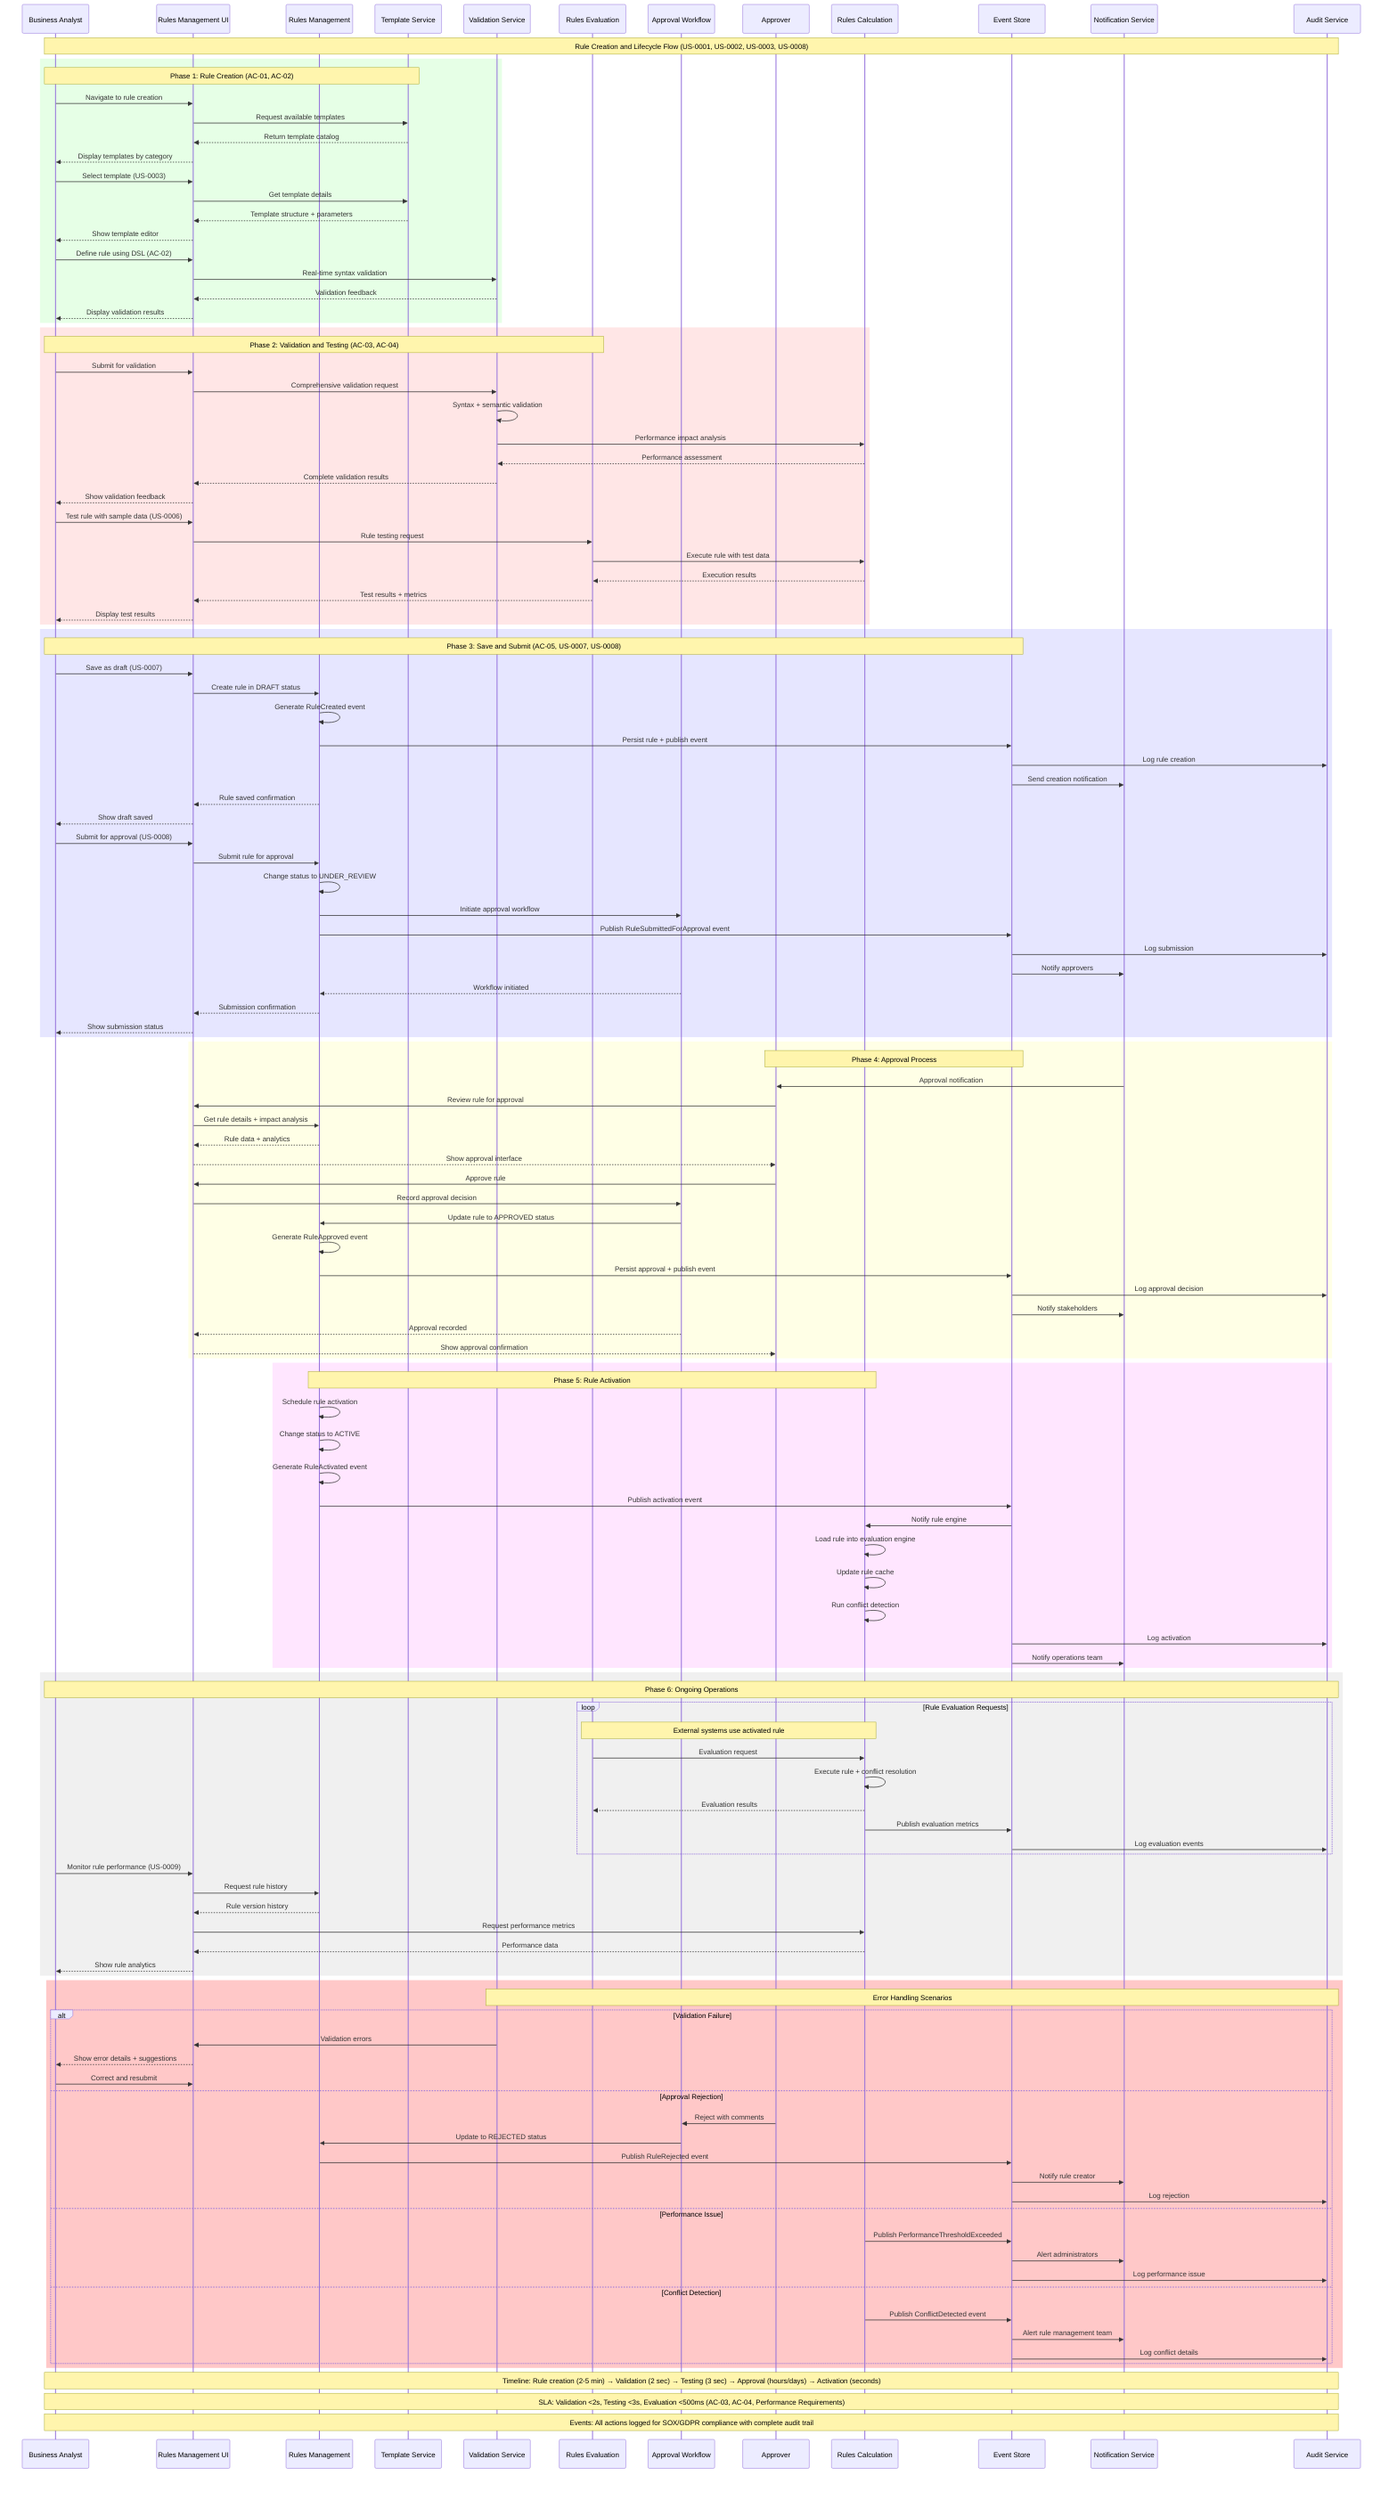 sequenceDiagram
    participant BA as Business Analyst
    participant UI as Rules Management UI
    participant RM as Rules Management
    participant TS as Template Service
    participant VS as Validation Service
    participant RE as Rules Evaluation
    participant WF as Approval Workflow
    participant AP as Approver
    participant RC as Rules Calculation
    participant ES as Event Store
    participant NS as Notification Service
    participant AUDIT as Audit Service
    
    Note over BA,AUDIT: Rule Creation and Lifecycle Flow (US-0001, US-0002, US-0003, US-0008)
    
    %% Rule Creation Phase
    rect rgb(230, 255, 230)
        Note over BA,TS: Phase 1: Rule Creation (AC-01, AC-02)
        BA->>UI: Navigate to rule creation
        UI->>TS: Request available templates
        TS-->>UI: Return template catalog
        UI-->>BA: Display templates by category
        
        BA->>UI: Select template (US-0003)
        UI->>TS: Get template details
        TS-->>UI: Template structure + parameters
        UI-->>BA: Show template editor
        
        BA->>UI: Define rule using DSL (AC-02)
        UI->>VS: Real-time syntax validation
        VS-->>UI: Validation feedback
        UI-->>BA: Display validation results
    end
    
    %% Validation and Testing Phase
    rect rgb(255, 230, 230)
        Note over BA,RE: Phase 2: Validation and Testing (AC-03, AC-04)
        BA->>UI: Submit for validation
        UI->>VS: Comprehensive validation request
        VS->>VS: Syntax + semantic validation
        VS->>RC: Performance impact analysis
        RC-->>VS: Performance assessment
        VS-->>UI: Complete validation results
        UI-->>BA: Show validation feedback
        
        BA->>UI: Test rule with sample data (US-0006)
        UI->>RE: Rule testing request
        RE->>RC: Execute rule with test data
        RC-->>RE: Execution results
        RE-->>UI: Test results + metrics
        UI-->>BA: Display test results
    end
    
    %% Draft Save and Submission Phase
    rect rgb(230, 230, 255)
        Note over BA,ES: Phase 3: Save and Submit (AC-05, US-0007, US-0008)
        BA->>UI: Save as draft (US-0007)
        UI->>RM: Create rule in DRAFT status
        RM->>RM: Generate RuleCreated event
        RM->>ES: Persist rule + publish event
        ES->>AUDIT: Log rule creation
        ES->>NS: Send creation notification
        RM-->>UI: Rule saved confirmation
        UI-->>BA: Show draft saved
        
        BA->>UI: Submit for approval (US-0008)
        UI->>RM: Submit rule for approval
        RM->>RM: Change status to UNDER_REVIEW
        RM->>WF: Initiate approval workflow
        RM->>ES: Publish RuleSubmittedForApproval event
        ES->>AUDIT: Log submission
        ES->>NS: Notify approvers
        WF-->>RM: Workflow initiated
        RM-->>UI: Submission confirmation
        UI-->>BA: Show submission status
    end
    
    %% Approval Process Phase
    rect rgb(255, 255, 230)
        Note over AP,ES: Phase 4: Approval Process
        NS->>AP: Approval notification
        AP->>UI: Review rule for approval
        UI->>RM: Get rule details + impact analysis
        RM-->>UI: Rule data + analytics
        UI-->>AP: Show approval interface
        
        AP->>UI: Approve rule
        UI->>WF: Record approval decision
        WF->>RM: Update rule to APPROVED status
        RM->>RM: Generate RuleApproved event
        RM->>ES: Persist approval + publish event
        ES->>AUDIT: Log approval decision
        ES->>NS: Notify stakeholders
        WF-->>UI: Approval recorded
        UI-->>AP: Show approval confirmation
    end
    
    %% Activation Phase
    rect rgb(255, 230, 255)
        Note over RM,RC: Phase 5: Rule Activation
        RM->>RM: Schedule rule activation
        RM->>RM: Change status to ACTIVE
        RM->>RM: Generate RuleActivated event
        RM->>ES: Publish activation event
        ES->>RC: Notify rule engine
        RC->>RC: Load rule into evaluation engine
        RC->>RC: Update rule cache
        RC->>RC: Run conflict detection
        ES->>AUDIT: Log activation
        ES->>NS: Notify operations team
    end
    
    %% Ongoing Operations
    rect rgb(240, 240, 240)
        Note over BA,AUDIT: Phase 6: Ongoing Operations
        loop Rule Evaluation Requests
            Note over RE,RC: External systems use activated rule
            RE->>RC: Evaluation request
            RC->>RC: Execute rule + conflict resolution
            RC-->>RE: Evaluation results
            RC->>ES: Publish evaluation metrics
            ES->>AUDIT: Log evaluation events
        end
        
        BA->>UI: Monitor rule performance (US-0009)
        UI->>RM: Request rule history
        RM-->>UI: Rule version history
        UI->>RC: Request performance metrics
        RC-->>UI: Performance data
        UI-->>BA: Show rule analytics
    end
    
    %% Error Handling Flows
    rect rgb(255, 200, 200)
        Note over VS,AUDIT: Error Handling Scenarios
        alt Validation Failure
            VS->>UI: Validation errors
            UI-->>BA: Show error details + suggestions
            BA->>UI: Correct and resubmit
        else Approval Rejection
            AP->>WF: Reject with comments
            WF->>RM: Update to REJECTED status
            RM->>ES: Publish RuleRejected event
            ES->>NS: Notify rule creator
            ES->>AUDIT: Log rejection
        else Performance Issue
            RC->>ES: Publish PerformanceThresholdExceeded
            ES->>NS: Alert administrators
            ES->>AUDIT: Log performance issue
        else Conflict Detection
            RC->>ES: Publish ConflictDetected event
            ES->>NS: Alert rule management team
            ES->>AUDIT: Log conflict details
        end
    end
    
    %% Timeline Annotations
    Note over BA,AUDIT: Timeline: Rule creation (2-5 min) → Validation (2 sec) → Testing (3 sec) → Approval (hours/days) → Activation (seconds)
    Note over BA,AUDIT: SLA: Validation <2s, Testing <3s, Evaluation <500ms (AC-03, AC-04, Performance Requirements)
    Note over BA,AUDIT: Events: All actions logged for SOX/GDPR compliance with complete audit trail